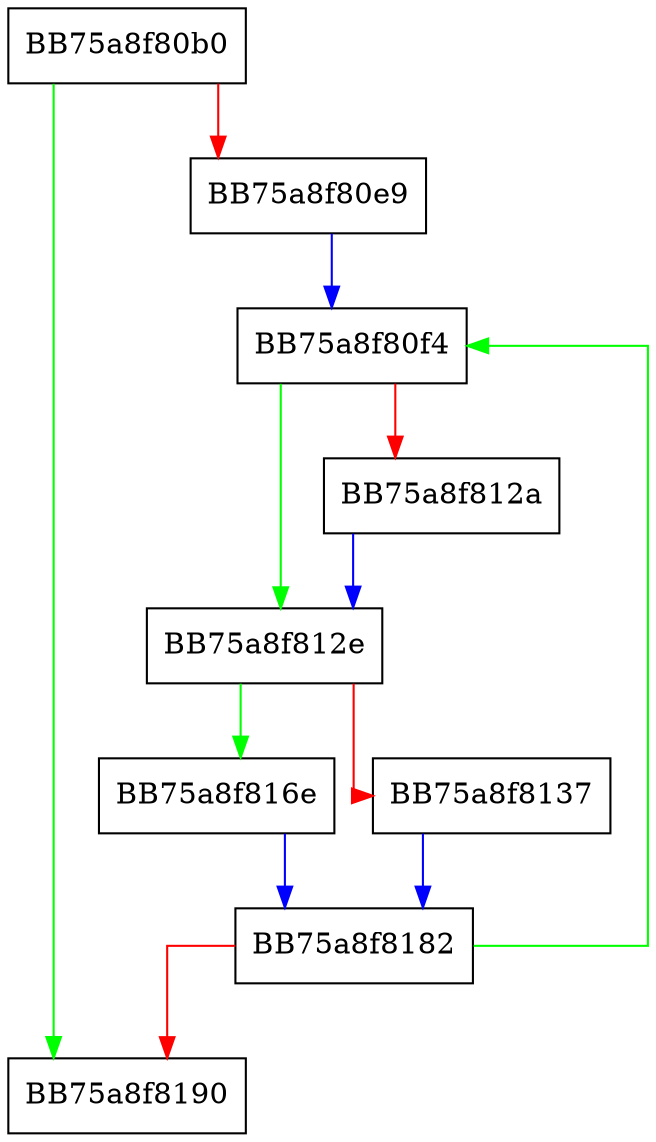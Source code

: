 digraph _process_pmi_records_for_high_compute_process_callback {
  node [shape="box"];
  graph [splines=ortho];
  BB75a8f80b0 -> BB75a8f8190 [color="green"];
  BB75a8f80b0 -> BB75a8f80e9 [color="red"];
  BB75a8f80e9 -> BB75a8f80f4 [color="blue"];
  BB75a8f80f4 -> BB75a8f812e [color="green"];
  BB75a8f80f4 -> BB75a8f812a [color="red"];
  BB75a8f812a -> BB75a8f812e [color="blue"];
  BB75a8f812e -> BB75a8f816e [color="green"];
  BB75a8f812e -> BB75a8f8137 [color="red"];
  BB75a8f8137 -> BB75a8f8182 [color="blue"];
  BB75a8f816e -> BB75a8f8182 [color="blue"];
  BB75a8f8182 -> BB75a8f80f4 [color="green"];
  BB75a8f8182 -> BB75a8f8190 [color="red"];
}